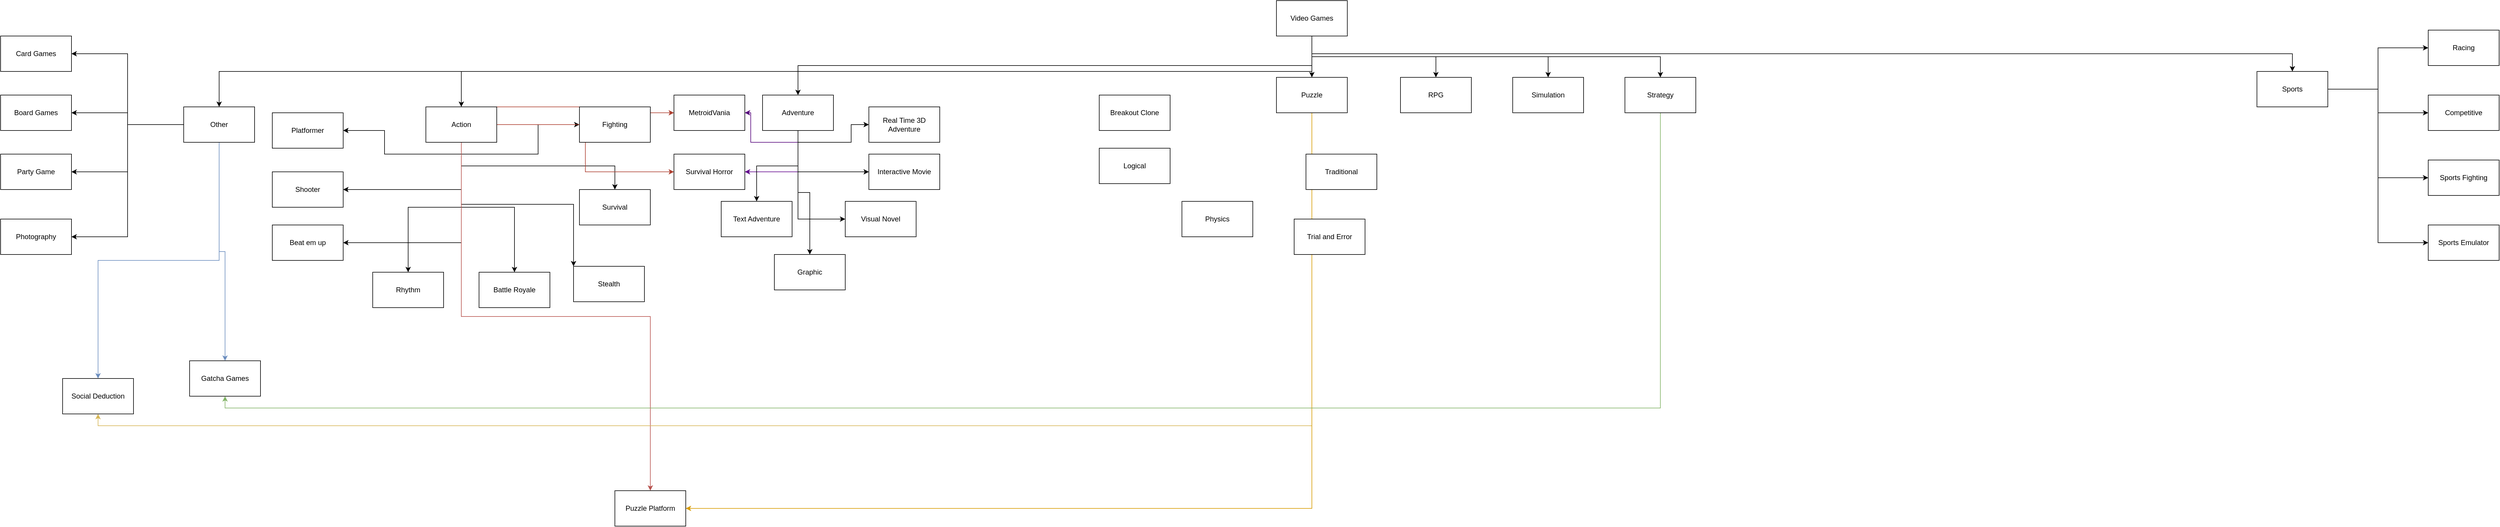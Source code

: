<mxfile version="24.0.8" type="github">
  <diagram name="Page-1" id="TOZ1hOZQSgg3AGNhHM2i">
    <mxGraphModel dx="3309" dy="1313" grid="1" gridSize="10" guides="1" tooltips="1" connect="1" arrows="1" fold="1" page="1" pageScale="1" pageWidth="850" pageHeight="1100" math="0" shadow="0">
      <root>
        <mxCell id="0" />
        <mxCell id="1" parent="0" />
        <mxCell id="0AffyZnKiyHTDzDrtZp8-10" style="edgeStyle=orthogonalEdgeStyle;rounded=0;orthogonalLoop=1;jettySize=auto;html=1;exitX=0.5;exitY=1;exitDx=0;exitDy=0;entryX=0.5;entryY=0;entryDx=0;entryDy=0;" edge="1" parent="1" source="0AffyZnKiyHTDzDrtZp8-1" target="0AffyZnKiyHTDzDrtZp8-9">
          <mxGeometry relative="1" as="geometry" />
        </mxCell>
        <mxCell id="0AffyZnKiyHTDzDrtZp8-11" style="edgeStyle=orthogonalEdgeStyle;rounded=0;orthogonalLoop=1;jettySize=auto;html=1;exitX=0.5;exitY=1;exitDx=0;exitDy=0;" edge="1" parent="1" source="0AffyZnKiyHTDzDrtZp8-1" target="0AffyZnKiyHTDzDrtZp8-2">
          <mxGeometry relative="1" as="geometry" />
        </mxCell>
        <mxCell id="0AffyZnKiyHTDzDrtZp8-12" style="edgeStyle=orthogonalEdgeStyle;rounded=0;orthogonalLoop=1;jettySize=auto;html=1;exitX=0.5;exitY=1;exitDx=0;exitDy=0;entryX=0.5;entryY=0;entryDx=0;entryDy=0;" edge="1" parent="1" source="0AffyZnKiyHTDzDrtZp8-1" target="0AffyZnKiyHTDzDrtZp8-3">
          <mxGeometry relative="1" as="geometry" />
        </mxCell>
        <mxCell id="0AffyZnKiyHTDzDrtZp8-13" style="edgeStyle=orthogonalEdgeStyle;rounded=0;orthogonalLoop=1;jettySize=auto;html=1;exitX=0.5;exitY=1;exitDx=0;exitDy=0;entryX=0.5;entryY=0;entryDx=0;entryDy=0;" edge="1" parent="1" source="0AffyZnKiyHTDzDrtZp8-1" target="0AffyZnKiyHTDzDrtZp8-4">
          <mxGeometry relative="1" as="geometry" />
        </mxCell>
        <mxCell id="0AffyZnKiyHTDzDrtZp8-14" style="edgeStyle=orthogonalEdgeStyle;rounded=0;orthogonalLoop=1;jettySize=auto;html=1;exitX=0.5;exitY=1;exitDx=0;exitDy=0;entryX=0.5;entryY=0;entryDx=0;entryDy=0;" edge="1" parent="1" source="0AffyZnKiyHTDzDrtZp8-1" target="0AffyZnKiyHTDzDrtZp8-5">
          <mxGeometry relative="1" as="geometry" />
        </mxCell>
        <mxCell id="0AffyZnKiyHTDzDrtZp8-15" style="edgeStyle=orthogonalEdgeStyle;rounded=0;orthogonalLoop=1;jettySize=auto;html=1;exitX=0.5;exitY=1;exitDx=0;exitDy=0;entryX=0.5;entryY=0;entryDx=0;entryDy=0;" edge="1" parent="1" source="0AffyZnKiyHTDzDrtZp8-1" target="0AffyZnKiyHTDzDrtZp8-6">
          <mxGeometry relative="1" as="geometry" />
        </mxCell>
        <mxCell id="0AffyZnKiyHTDzDrtZp8-16" style="edgeStyle=orthogonalEdgeStyle;rounded=0;orthogonalLoop=1;jettySize=auto;html=1;exitX=0.5;exitY=1;exitDx=0;exitDy=0;entryX=0.5;entryY=0;entryDx=0;entryDy=0;" edge="1" parent="1" source="0AffyZnKiyHTDzDrtZp8-1" target="0AffyZnKiyHTDzDrtZp8-7">
          <mxGeometry relative="1" as="geometry" />
        </mxCell>
        <mxCell id="0AffyZnKiyHTDzDrtZp8-17" style="edgeStyle=orthogonalEdgeStyle;rounded=0;orthogonalLoop=1;jettySize=auto;html=1;exitX=0.5;exitY=1;exitDx=0;exitDy=0;entryX=0.5;entryY=0;entryDx=0;entryDy=0;" edge="1" parent="1" source="0AffyZnKiyHTDzDrtZp8-1" target="0AffyZnKiyHTDzDrtZp8-8">
          <mxGeometry relative="1" as="geometry" />
        </mxCell>
        <mxCell id="0AffyZnKiyHTDzDrtZp8-1" value="Video Games" style="rounded=0;whiteSpace=wrap;html=1;" vertex="1" parent="1">
          <mxGeometry x="340" y="30" width="120" height="60" as="geometry" />
        </mxCell>
        <mxCell id="0AffyZnKiyHTDzDrtZp8-45" style="edgeStyle=orthogonalEdgeStyle;rounded=0;orthogonalLoop=1;jettySize=auto;html=1;exitX=0.5;exitY=1;exitDx=0;exitDy=0;entryX=1;entryY=0.5;entryDx=0;entryDy=0;" edge="1" parent="1" source="0AffyZnKiyHTDzDrtZp8-2" target="0AffyZnKiyHTDzDrtZp8-35">
          <mxGeometry relative="1" as="geometry" />
        </mxCell>
        <mxCell id="0AffyZnKiyHTDzDrtZp8-46" style="edgeStyle=orthogonalEdgeStyle;rounded=0;orthogonalLoop=1;jettySize=auto;html=1;exitX=0.5;exitY=1;exitDx=0;exitDy=0;entryX=1;entryY=0.5;entryDx=0;entryDy=0;" edge="1" parent="1" source="0AffyZnKiyHTDzDrtZp8-2" target="0AffyZnKiyHTDzDrtZp8-36">
          <mxGeometry relative="1" as="geometry" />
        </mxCell>
        <mxCell id="0AffyZnKiyHTDzDrtZp8-47" style="edgeStyle=orthogonalEdgeStyle;rounded=0;orthogonalLoop=1;jettySize=auto;html=1;exitX=0.5;exitY=1;exitDx=0;exitDy=0;entryX=1;entryY=0.5;entryDx=0;entryDy=0;" edge="1" parent="1" source="0AffyZnKiyHTDzDrtZp8-2" target="0AffyZnKiyHTDzDrtZp8-39">
          <mxGeometry relative="1" as="geometry" />
        </mxCell>
        <mxCell id="0AffyZnKiyHTDzDrtZp8-48" style="edgeStyle=orthogonalEdgeStyle;rounded=0;orthogonalLoop=1;jettySize=auto;html=1;exitX=0.5;exitY=1;exitDx=0;exitDy=0;entryX=0.5;entryY=0;entryDx=0;entryDy=0;" edge="1" parent="1" source="0AffyZnKiyHTDzDrtZp8-2" target="0AffyZnKiyHTDzDrtZp8-41">
          <mxGeometry relative="1" as="geometry" />
        </mxCell>
        <mxCell id="0AffyZnKiyHTDzDrtZp8-49" style="edgeStyle=orthogonalEdgeStyle;rounded=0;orthogonalLoop=1;jettySize=auto;html=1;exitX=0.5;exitY=1;exitDx=0;exitDy=0;entryX=0.5;entryY=0;entryDx=0;entryDy=0;" edge="1" parent="1" source="0AffyZnKiyHTDzDrtZp8-2" target="0AffyZnKiyHTDzDrtZp8-43">
          <mxGeometry relative="1" as="geometry" />
        </mxCell>
        <mxCell id="0AffyZnKiyHTDzDrtZp8-50" style="edgeStyle=orthogonalEdgeStyle;rounded=0;orthogonalLoop=1;jettySize=auto;html=1;exitX=0.5;exitY=1;exitDx=0;exitDy=0;entryX=0;entryY=0;entryDx=0;entryDy=0;" edge="1" parent="1" source="0AffyZnKiyHTDzDrtZp8-2" target="0AffyZnKiyHTDzDrtZp8-38">
          <mxGeometry relative="1" as="geometry" />
        </mxCell>
        <mxCell id="0AffyZnKiyHTDzDrtZp8-51" style="edgeStyle=orthogonalEdgeStyle;rounded=0;orthogonalLoop=1;jettySize=auto;html=1;exitX=0.5;exitY=1;exitDx=0;exitDy=0;entryX=0.5;entryY=0;entryDx=0;entryDy=0;" edge="1" parent="1" source="0AffyZnKiyHTDzDrtZp8-2" target="0AffyZnKiyHTDzDrtZp8-40">
          <mxGeometry relative="1" as="geometry" />
        </mxCell>
        <mxCell id="0AffyZnKiyHTDzDrtZp8-52" style="edgeStyle=orthogonalEdgeStyle;rounded=0;orthogonalLoop=1;jettySize=auto;html=1;exitX=0.5;exitY=1;exitDx=0;exitDy=0;entryX=0;entryY=0.5;entryDx=0;entryDy=0;" edge="1" parent="1" source="0AffyZnKiyHTDzDrtZp8-2" target="0AffyZnKiyHTDzDrtZp8-37">
          <mxGeometry relative="1" as="geometry" />
        </mxCell>
        <mxCell id="0AffyZnKiyHTDzDrtZp8-67" style="edgeStyle=orthogonalEdgeStyle;rounded=0;orthogonalLoop=1;jettySize=auto;html=1;exitX=1;exitY=0.5;exitDx=0;exitDy=0;entryX=0;entryY=0.5;entryDx=0;entryDy=0;fillColor=#fad9d5;strokeColor=#ae4132;" edge="1" parent="1" source="0AffyZnKiyHTDzDrtZp8-2" target="0AffyZnKiyHTDzDrtZp8-59">
          <mxGeometry relative="1" as="geometry">
            <Array as="points">
              <mxPoint x="-980" y="210" />
              <mxPoint x="-830" y="210" />
              <mxPoint x="-830" y="220" />
            </Array>
          </mxGeometry>
        </mxCell>
        <mxCell id="0AffyZnKiyHTDzDrtZp8-68" style="edgeStyle=orthogonalEdgeStyle;rounded=0;orthogonalLoop=1;jettySize=auto;html=1;exitX=1;exitY=0.5;exitDx=0;exitDy=0;entryX=0;entryY=0.5;entryDx=0;entryDy=0;fillColor=#fad9d5;strokeColor=#ae4132;" edge="1" parent="1" source="0AffyZnKiyHTDzDrtZp8-2" target="0AffyZnKiyHTDzDrtZp8-58">
          <mxGeometry relative="1" as="geometry" />
        </mxCell>
        <mxCell id="0AffyZnKiyHTDzDrtZp8-75" style="edgeStyle=orthogonalEdgeStyle;rounded=0;orthogonalLoop=1;jettySize=auto;html=1;exitX=0.5;exitY=1;exitDx=0;exitDy=0;entryX=0.5;entryY=0;entryDx=0;entryDy=0;fillColor=#f8cecc;strokeColor=#b85450;" edge="1" parent="1" source="0AffyZnKiyHTDzDrtZp8-2" target="0AffyZnKiyHTDzDrtZp8-74">
          <mxGeometry relative="1" as="geometry" />
        </mxCell>
        <mxCell id="0AffyZnKiyHTDzDrtZp8-2" value="Action" style="rounded=0;whiteSpace=wrap;html=1;" vertex="1" parent="1">
          <mxGeometry x="-1100" y="210" width="120" height="60" as="geometry" />
        </mxCell>
        <mxCell id="0AffyZnKiyHTDzDrtZp8-60" style="edgeStyle=orthogonalEdgeStyle;rounded=0;orthogonalLoop=1;jettySize=auto;html=1;exitX=0.5;exitY=1;exitDx=0;exitDy=0;entryX=1;entryY=0.5;entryDx=0;entryDy=0;fillColor=#e1d5e7;strokeColor=#56047c;" edge="1" parent="1" source="0AffyZnKiyHTDzDrtZp8-3" target="0AffyZnKiyHTDzDrtZp8-59">
          <mxGeometry relative="1" as="geometry" />
        </mxCell>
        <mxCell id="0AffyZnKiyHTDzDrtZp8-61" style="edgeStyle=orthogonalEdgeStyle;rounded=0;orthogonalLoop=1;jettySize=auto;html=1;exitX=0.5;exitY=1;exitDx=0;exitDy=0;entryX=1;entryY=0.5;entryDx=0;entryDy=0;fillColor=#e1d5e7;strokeColor=#62078d;" edge="1" parent="1" source="0AffyZnKiyHTDzDrtZp8-3" target="0AffyZnKiyHTDzDrtZp8-58">
          <mxGeometry relative="1" as="geometry" />
        </mxCell>
        <mxCell id="0AffyZnKiyHTDzDrtZp8-62" style="edgeStyle=orthogonalEdgeStyle;rounded=0;orthogonalLoop=1;jettySize=auto;html=1;exitX=0.5;exitY=1;exitDx=0;exitDy=0;entryX=0.5;entryY=0;entryDx=0;entryDy=0;" edge="1" parent="1" source="0AffyZnKiyHTDzDrtZp8-3" target="0AffyZnKiyHTDzDrtZp8-53">
          <mxGeometry relative="1" as="geometry" />
        </mxCell>
        <mxCell id="0AffyZnKiyHTDzDrtZp8-63" style="edgeStyle=orthogonalEdgeStyle;rounded=0;orthogonalLoop=1;jettySize=auto;html=1;exitX=0.5;exitY=1;exitDx=0;exitDy=0;entryX=0.5;entryY=0;entryDx=0;entryDy=0;" edge="1" parent="1" source="0AffyZnKiyHTDzDrtZp8-3" target="0AffyZnKiyHTDzDrtZp8-54">
          <mxGeometry relative="1" as="geometry" />
        </mxCell>
        <mxCell id="0AffyZnKiyHTDzDrtZp8-64" style="edgeStyle=orthogonalEdgeStyle;rounded=0;orthogonalLoop=1;jettySize=auto;html=1;exitX=0.5;exitY=1;exitDx=0;exitDy=0;entryX=0;entryY=0.5;entryDx=0;entryDy=0;" edge="1" parent="1" source="0AffyZnKiyHTDzDrtZp8-3" target="0AffyZnKiyHTDzDrtZp8-55">
          <mxGeometry relative="1" as="geometry" />
        </mxCell>
        <mxCell id="0AffyZnKiyHTDzDrtZp8-65" style="edgeStyle=orthogonalEdgeStyle;rounded=0;orthogonalLoop=1;jettySize=auto;html=1;exitX=0.5;exitY=1;exitDx=0;exitDy=0;entryX=0;entryY=0.5;entryDx=0;entryDy=0;" edge="1" parent="1" source="0AffyZnKiyHTDzDrtZp8-3" target="0AffyZnKiyHTDzDrtZp8-56">
          <mxGeometry relative="1" as="geometry" />
        </mxCell>
        <mxCell id="0AffyZnKiyHTDzDrtZp8-66" style="edgeStyle=orthogonalEdgeStyle;rounded=0;orthogonalLoop=1;jettySize=auto;html=1;exitX=0.5;exitY=1;exitDx=0;exitDy=0;entryX=0;entryY=0.5;entryDx=0;entryDy=0;" edge="1" parent="1" source="0AffyZnKiyHTDzDrtZp8-3" target="0AffyZnKiyHTDzDrtZp8-57">
          <mxGeometry relative="1" as="geometry" />
        </mxCell>
        <mxCell id="0AffyZnKiyHTDzDrtZp8-3" value="Adventure" style="rounded=0;whiteSpace=wrap;html=1;" vertex="1" parent="1">
          <mxGeometry x="-530" y="190" width="120" height="60" as="geometry" />
        </mxCell>
        <mxCell id="0AffyZnKiyHTDzDrtZp8-33" style="edgeStyle=orthogonalEdgeStyle;rounded=0;orthogonalLoop=1;jettySize=auto;html=1;exitX=0.5;exitY=1;exitDx=0;exitDy=0;entryX=0.5;entryY=1;entryDx=0;entryDy=0;fillColor=#fff2cc;strokeColor=#d6b656;" edge="1" parent="1" source="0AffyZnKiyHTDzDrtZp8-4" target="0AffyZnKiyHTDzDrtZp8-24">
          <mxGeometry relative="1" as="geometry" />
        </mxCell>
        <mxCell id="0AffyZnKiyHTDzDrtZp8-76" style="edgeStyle=orthogonalEdgeStyle;rounded=0;orthogonalLoop=1;jettySize=auto;html=1;exitX=0.5;exitY=1;exitDx=0;exitDy=0;entryX=1;entryY=0.5;entryDx=0;entryDy=0;fillColor=#ffe6cc;strokeColor=#d79b00;" edge="1" parent="1" source="0AffyZnKiyHTDzDrtZp8-4" target="0AffyZnKiyHTDzDrtZp8-74">
          <mxGeometry relative="1" as="geometry" />
        </mxCell>
        <mxCell id="0AffyZnKiyHTDzDrtZp8-4" value="Puzzle" style="rounded=0;whiteSpace=wrap;html=1;" vertex="1" parent="1">
          <mxGeometry x="340" y="160" width="120" height="60" as="geometry" />
        </mxCell>
        <mxCell id="0AffyZnKiyHTDzDrtZp8-5" value="RPG" style="rounded=0;whiteSpace=wrap;html=1;" vertex="1" parent="1">
          <mxGeometry x="550" y="160" width="120" height="60" as="geometry" />
        </mxCell>
        <mxCell id="0AffyZnKiyHTDzDrtZp8-6" value="Simulation" style="rounded=0;whiteSpace=wrap;html=1;" vertex="1" parent="1">
          <mxGeometry x="740" y="160" width="120" height="60" as="geometry" />
        </mxCell>
        <mxCell id="0AffyZnKiyHTDzDrtZp8-34" style="edgeStyle=orthogonalEdgeStyle;rounded=0;orthogonalLoop=1;jettySize=auto;html=1;exitX=0.5;exitY=1;exitDx=0;exitDy=0;entryX=0.5;entryY=1;entryDx=0;entryDy=0;fillColor=#d5e8d4;strokeColor=#82b366;" edge="1" parent="1" source="0AffyZnKiyHTDzDrtZp8-7" target="0AffyZnKiyHTDzDrtZp8-20">
          <mxGeometry relative="1" as="geometry" />
        </mxCell>
        <mxCell id="0AffyZnKiyHTDzDrtZp8-7" value="Strategy" style="rounded=0;whiteSpace=wrap;html=1;" vertex="1" parent="1">
          <mxGeometry x="930" y="160" width="120" height="60" as="geometry" />
        </mxCell>
        <mxCell id="0AffyZnKiyHTDzDrtZp8-81" style="edgeStyle=orthogonalEdgeStyle;rounded=0;orthogonalLoop=1;jettySize=auto;html=1;exitX=1;exitY=0.5;exitDx=0;exitDy=0;entryX=0;entryY=0.5;entryDx=0;entryDy=0;" edge="1" parent="1" source="0AffyZnKiyHTDzDrtZp8-8" target="0AffyZnKiyHTDzDrtZp8-77">
          <mxGeometry relative="1" as="geometry" />
        </mxCell>
        <mxCell id="0AffyZnKiyHTDzDrtZp8-82" style="edgeStyle=orthogonalEdgeStyle;rounded=0;orthogonalLoop=1;jettySize=auto;html=1;exitX=1;exitY=0.5;exitDx=0;exitDy=0;entryX=0;entryY=0.5;entryDx=0;entryDy=0;" edge="1" parent="1" source="0AffyZnKiyHTDzDrtZp8-8" target="0AffyZnKiyHTDzDrtZp8-78">
          <mxGeometry relative="1" as="geometry" />
        </mxCell>
        <mxCell id="0AffyZnKiyHTDzDrtZp8-83" style="edgeStyle=orthogonalEdgeStyle;rounded=0;orthogonalLoop=1;jettySize=auto;html=1;exitX=1;exitY=0.5;exitDx=0;exitDy=0;entryX=0;entryY=0.5;entryDx=0;entryDy=0;" edge="1" parent="1" source="0AffyZnKiyHTDzDrtZp8-8" target="0AffyZnKiyHTDzDrtZp8-79">
          <mxGeometry relative="1" as="geometry" />
        </mxCell>
        <mxCell id="0AffyZnKiyHTDzDrtZp8-84" style="edgeStyle=orthogonalEdgeStyle;rounded=0;orthogonalLoop=1;jettySize=auto;html=1;exitX=1;exitY=0.5;exitDx=0;exitDy=0;entryX=0;entryY=0.5;entryDx=0;entryDy=0;" edge="1" parent="1" source="0AffyZnKiyHTDzDrtZp8-8" target="0AffyZnKiyHTDzDrtZp8-80">
          <mxGeometry relative="1" as="geometry" />
        </mxCell>
        <mxCell id="0AffyZnKiyHTDzDrtZp8-8" value="Sports" style="rounded=0;whiteSpace=wrap;html=1;" vertex="1" parent="1">
          <mxGeometry x="2000" y="150" width="120" height="60" as="geometry" />
        </mxCell>
        <mxCell id="0AffyZnKiyHTDzDrtZp8-25" style="edgeStyle=orthogonalEdgeStyle;rounded=0;orthogonalLoop=1;jettySize=auto;html=1;exitX=0;exitY=0.5;exitDx=0;exitDy=0;entryX=1;entryY=0.5;entryDx=0;entryDy=0;" edge="1" parent="1" source="0AffyZnKiyHTDzDrtZp8-9" target="0AffyZnKiyHTDzDrtZp8-19">
          <mxGeometry relative="1" as="geometry" />
        </mxCell>
        <mxCell id="0AffyZnKiyHTDzDrtZp8-26" style="edgeStyle=orthogonalEdgeStyle;rounded=0;orthogonalLoop=1;jettySize=auto;html=1;exitX=0;exitY=0.5;exitDx=0;exitDy=0;entryX=1;entryY=0.5;entryDx=0;entryDy=0;" edge="1" parent="1" source="0AffyZnKiyHTDzDrtZp8-9" target="0AffyZnKiyHTDzDrtZp8-18">
          <mxGeometry relative="1" as="geometry" />
        </mxCell>
        <mxCell id="0AffyZnKiyHTDzDrtZp8-27" style="edgeStyle=orthogonalEdgeStyle;rounded=0;orthogonalLoop=1;jettySize=auto;html=1;exitX=0;exitY=0.5;exitDx=0;exitDy=0;entryX=1;entryY=0.5;entryDx=0;entryDy=0;" edge="1" parent="1" source="0AffyZnKiyHTDzDrtZp8-9" target="0AffyZnKiyHTDzDrtZp8-22">
          <mxGeometry relative="1" as="geometry" />
        </mxCell>
        <mxCell id="0AffyZnKiyHTDzDrtZp8-28" style="edgeStyle=orthogonalEdgeStyle;rounded=0;orthogonalLoop=1;jettySize=auto;html=1;exitX=0;exitY=0.5;exitDx=0;exitDy=0;entryX=1;entryY=0.5;entryDx=0;entryDy=0;" edge="1" parent="1" source="0AffyZnKiyHTDzDrtZp8-9" target="0AffyZnKiyHTDzDrtZp8-23">
          <mxGeometry relative="1" as="geometry" />
        </mxCell>
        <mxCell id="0AffyZnKiyHTDzDrtZp8-29" style="edgeStyle=orthogonalEdgeStyle;rounded=0;orthogonalLoop=1;jettySize=auto;html=1;exitX=0.5;exitY=1;exitDx=0;exitDy=0;entryX=0.5;entryY=0;entryDx=0;entryDy=0;fillColor=#dae8fc;strokeColor=#6c8ebf;" edge="1" parent="1" source="0AffyZnKiyHTDzDrtZp8-9" target="0AffyZnKiyHTDzDrtZp8-24">
          <mxGeometry relative="1" as="geometry" />
        </mxCell>
        <mxCell id="0AffyZnKiyHTDzDrtZp8-30" style="edgeStyle=orthogonalEdgeStyle;rounded=0;orthogonalLoop=1;jettySize=auto;html=1;exitX=0.5;exitY=1;exitDx=0;exitDy=0;entryX=0.5;entryY=0;entryDx=0;entryDy=0;fillColor=#dae8fc;strokeColor=#6c8ebf;" edge="1" parent="1" source="0AffyZnKiyHTDzDrtZp8-9" target="0AffyZnKiyHTDzDrtZp8-20">
          <mxGeometry relative="1" as="geometry" />
        </mxCell>
        <mxCell id="0AffyZnKiyHTDzDrtZp8-9" value="Other" style="rounded=0;whiteSpace=wrap;html=1;" vertex="1" parent="1">
          <mxGeometry x="-1510" y="210" width="120" height="60" as="geometry" />
        </mxCell>
        <mxCell id="0AffyZnKiyHTDzDrtZp8-18" value="Board Games" style="rounded=0;whiteSpace=wrap;html=1;" vertex="1" parent="1">
          <mxGeometry x="-1820" y="190" width="120" height="60" as="geometry" />
        </mxCell>
        <mxCell id="0AffyZnKiyHTDzDrtZp8-19" value="Card Games" style="rounded=0;whiteSpace=wrap;html=1;" vertex="1" parent="1">
          <mxGeometry x="-1820" y="90" width="120" height="60" as="geometry" />
        </mxCell>
        <mxCell id="0AffyZnKiyHTDzDrtZp8-20" value="Gatcha Games" style="rounded=0;whiteSpace=wrap;html=1;" vertex="1" parent="1">
          <mxGeometry x="-1500" y="640" width="120" height="60" as="geometry" />
        </mxCell>
        <mxCell id="0AffyZnKiyHTDzDrtZp8-22" value="Party Game" style="rounded=0;whiteSpace=wrap;html=1;" vertex="1" parent="1">
          <mxGeometry x="-1820" y="290" width="120" height="60" as="geometry" />
        </mxCell>
        <mxCell id="0AffyZnKiyHTDzDrtZp8-23" value="Photography" style="rounded=0;whiteSpace=wrap;html=1;" vertex="1" parent="1">
          <mxGeometry x="-1820" y="400" width="120" height="60" as="geometry" />
        </mxCell>
        <mxCell id="0AffyZnKiyHTDzDrtZp8-24" value="Social Deduction" style="rounded=0;whiteSpace=wrap;html=1;" vertex="1" parent="1">
          <mxGeometry x="-1715" y="670" width="120" height="60" as="geometry" />
        </mxCell>
        <mxCell id="0AffyZnKiyHTDzDrtZp8-35" value="Platformer" style="rounded=0;whiteSpace=wrap;html=1;" vertex="1" parent="1">
          <mxGeometry x="-1360" y="220" width="120" height="60" as="geometry" />
        </mxCell>
        <mxCell id="0AffyZnKiyHTDzDrtZp8-36" value="Shooter" style="rounded=0;whiteSpace=wrap;html=1;" vertex="1" parent="1">
          <mxGeometry x="-1360" y="320" width="120" height="60" as="geometry" />
        </mxCell>
        <mxCell id="0AffyZnKiyHTDzDrtZp8-37" value="Fighting" style="rounded=0;whiteSpace=wrap;html=1;" vertex="1" parent="1">
          <mxGeometry x="-840" y="210" width="120" height="60" as="geometry" />
        </mxCell>
        <mxCell id="0AffyZnKiyHTDzDrtZp8-38" value="Stealth" style="rounded=0;whiteSpace=wrap;html=1;" vertex="1" parent="1">
          <mxGeometry x="-850" y="480" width="120" height="60" as="geometry" />
        </mxCell>
        <mxCell id="0AffyZnKiyHTDzDrtZp8-39" value="Beat em up" style="rounded=0;whiteSpace=wrap;html=1;" vertex="1" parent="1">
          <mxGeometry x="-1360" y="410" width="120" height="60" as="geometry" />
        </mxCell>
        <mxCell id="0AffyZnKiyHTDzDrtZp8-40" value="Survival" style="rounded=0;whiteSpace=wrap;html=1;" vertex="1" parent="1">
          <mxGeometry x="-840" y="350" width="120" height="60" as="geometry" />
        </mxCell>
        <mxCell id="0AffyZnKiyHTDzDrtZp8-41" value="Rhythm" style="rounded=0;whiteSpace=wrap;html=1;" vertex="1" parent="1">
          <mxGeometry x="-1190" y="490" width="120" height="60" as="geometry" />
        </mxCell>
        <mxCell id="0AffyZnKiyHTDzDrtZp8-43" value="Battle Royale" style="rounded=0;whiteSpace=wrap;html=1;" vertex="1" parent="1">
          <mxGeometry x="-1010" y="490" width="120" height="60" as="geometry" />
        </mxCell>
        <mxCell id="0AffyZnKiyHTDzDrtZp8-53" value="Text Adventure" style="rounded=0;whiteSpace=wrap;html=1;" vertex="1" parent="1">
          <mxGeometry x="-600" y="370" width="120" height="60" as="geometry" />
        </mxCell>
        <mxCell id="0AffyZnKiyHTDzDrtZp8-54" value="Graphic" style="rounded=0;whiteSpace=wrap;html=1;" vertex="1" parent="1">
          <mxGeometry x="-510" y="460" width="120" height="60" as="geometry" />
        </mxCell>
        <mxCell id="0AffyZnKiyHTDzDrtZp8-55" value="Visual Novel" style="rounded=0;whiteSpace=wrap;html=1;" vertex="1" parent="1">
          <mxGeometry x="-390" y="370" width="120" height="60" as="geometry" />
        </mxCell>
        <mxCell id="0AffyZnKiyHTDzDrtZp8-56" value="Interactive Movie" style="rounded=0;whiteSpace=wrap;html=1;" vertex="1" parent="1">
          <mxGeometry x="-350" y="290" width="120" height="60" as="geometry" />
        </mxCell>
        <mxCell id="0AffyZnKiyHTDzDrtZp8-57" value="Real Time 3D Adventure" style="rounded=0;whiteSpace=wrap;html=1;" vertex="1" parent="1">
          <mxGeometry x="-350" y="210" width="120" height="60" as="geometry" />
        </mxCell>
        <mxCell id="0AffyZnKiyHTDzDrtZp8-58" value="Survival Horror" style="rounded=0;whiteSpace=wrap;html=1;" vertex="1" parent="1">
          <mxGeometry x="-680" y="290" width="120" height="60" as="geometry" />
        </mxCell>
        <mxCell id="0AffyZnKiyHTDzDrtZp8-59" value="MetroidVania" style="rounded=0;whiteSpace=wrap;html=1;" vertex="1" parent="1">
          <mxGeometry x="-680" y="190" width="120" height="60" as="geometry" />
        </mxCell>
        <mxCell id="0AffyZnKiyHTDzDrtZp8-69" value="Breakout Clone" style="rounded=0;whiteSpace=wrap;html=1;" vertex="1" parent="1">
          <mxGeometry x="40" y="190" width="120" height="60" as="geometry" />
        </mxCell>
        <mxCell id="0AffyZnKiyHTDzDrtZp8-70" value="Logical" style="rounded=0;whiteSpace=wrap;html=1;" vertex="1" parent="1">
          <mxGeometry x="40" y="280" width="120" height="60" as="geometry" />
        </mxCell>
        <mxCell id="0AffyZnKiyHTDzDrtZp8-71" value="Physics" style="rounded=0;whiteSpace=wrap;html=1;" vertex="1" parent="1">
          <mxGeometry x="180" y="370" width="120" height="60" as="geometry" />
        </mxCell>
        <mxCell id="0AffyZnKiyHTDzDrtZp8-72" value="Trial and Error" style="rounded=0;whiteSpace=wrap;html=1;" vertex="1" parent="1">
          <mxGeometry x="370" y="400" width="120" height="60" as="geometry" />
        </mxCell>
        <mxCell id="0AffyZnKiyHTDzDrtZp8-73" value="Traditional" style="rounded=0;whiteSpace=wrap;html=1;" vertex="1" parent="1">
          <mxGeometry x="390" y="290" width="120" height="60" as="geometry" />
        </mxCell>
        <mxCell id="0AffyZnKiyHTDzDrtZp8-74" value="Puzzle Platform" style="rounded=0;whiteSpace=wrap;html=1;" vertex="1" parent="1">
          <mxGeometry x="-780" y="860" width="120" height="60" as="geometry" />
        </mxCell>
        <mxCell id="0AffyZnKiyHTDzDrtZp8-77" value="Racing" style="rounded=0;whiteSpace=wrap;html=1;" vertex="1" parent="1">
          <mxGeometry x="2290" y="80" width="120" height="60" as="geometry" />
        </mxCell>
        <mxCell id="0AffyZnKiyHTDzDrtZp8-78" value="Competitive" style="rounded=0;whiteSpace=wrap;html=1;" vertex="1" parent="1">
          <mxGeometry x="2290" y="190" width="120" height="60" as="geometry" />
        </mxCell>
        <mxCell id="0AffyZnKiyHTDzDrtZp8-79" value="Sports Fighting" style="rounded=0;whiteSpace=wrap;html=1;" vertex="1" parent="1">
          <mxGeometry x="2290" y="300" width="120" height="60" as="geometry" />
        </mxCell>
        <mxCell id="0AffyZnKiyHTDzDrtZp8-80" value="Sports Emulator" style="rounded=0;whiteSpace=wrap;html=1;" vertex="1" parent="1">
          <mxGeometry x="2290" y="410" width="120" height="60" as="geometry" />
        </mxCell>
      </root>
    </mxGraphModel>
  </diagram>
</mxfile>
